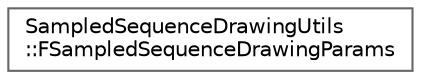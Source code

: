 digraph "Graphical Class Hierarchy"
{
 // INTERACTIVE_SVG=YES
 // LATEX_PDF_SIZE
  bgcolor="transparent";
  edge [fontname=Helvetica,fontsize=10,labelfontname=Helvetica,labelfontsize=10];
  node [fontname=Helvetica,fontsize=10,shape=box,height=0.2,width=0.4];
  rankdir="LR";
  Node0 [id="Node000000",label="SampledSequenceDrawingUtils\l::FSampledSequenceDrawingParams",height=0.2,width=0.4,color="grey40", fillcolor="white", style="filled",URL="$d3/d4c/structSampledSequenceDrawingUtils_1_1FSampledSequenceDrawingParams.html",tooltip=" "];
}
